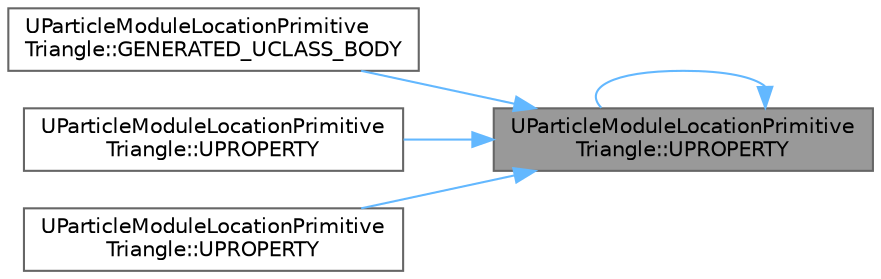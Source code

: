 digraph "UParticleModuleLocationPrimitiveTriangle::UPROPERTY"
{
 // INTERACTIVE_SVG=YES
 // LATEX_PDF_SIZE
  bgcolor="transparent";
  edge [fontname=Helvetica,fontsize=10,labelfontname=Helvetica,labelfontsize=10];
  node [fontname=Helvetica,fontsize=10,shape=box,height=0.2,width=0.4];
  rankdir="RL";
  Node1 [id="Node000001",label="UParticleModuleLocationPrimitive\lTriangle::UPROPERTY",height=0.2,width=0.4,color="gray40", fillcolor="grey60", style="filled", fontcolor="black",tooltip=" "];
  Node1 -> Node2 [id="edge1_Node000001_Node000002",dir="back",color="steelblue1",style="solid",tooltip=" "];
  Node2 [id="Node000002",label="UParticleModuleLocationPrimitive\lTriangle::GENERATED_UCLASS_BODY",height=0.2,width=0.4,color="grey40", fillcolor="white", style="filled",URL="$dc/dec/classUParticleModuleLocationPrimitiveTriangle.html#a1f8bf37a03ead4c24d6ca4781985ff97",tooltip=" "];
  Node1 -> Node3 [id="edge2_Node000001_Node000003",dir="back",color="steelblue1",style="solid",tooltip=" "];
  Node3 [id="Node000003",label="UParticleModuleLocationPrimitive\lTriangle::UPROPERTY",height=0.2,width=0.4,color="grey40", fillcolor="white", style="filled",URL="$dc/dec/classUParticleModuleLocationPrimitiveTriangle.html#a945e211f7e4b4111cb31f81faae45d36",tooltip=" "];
  Node1 -> Node1 [id="edge3_Node000001_Node000001",dir="back",color="steelblue1",style="solid",tooltip=" "];
  Node1 -> Node4 [id="edge4_Node000001_Node000004",dir="back",color="steelblue1",style="solid",tooltip=" "];
  Node4 [id="Node000004",label="UParticleModuleLocationPrimitive\lTriangle::UPROPERTY",height=0.2,width=0.4,color="grey40", fillcolor="white", style="filled",URL="$dc/dec/classUParticleModuleLocationPrimitiveTriangle.html#a37d7b083ab365ca529b8330ea33514bd",tooltip=" "];
}
